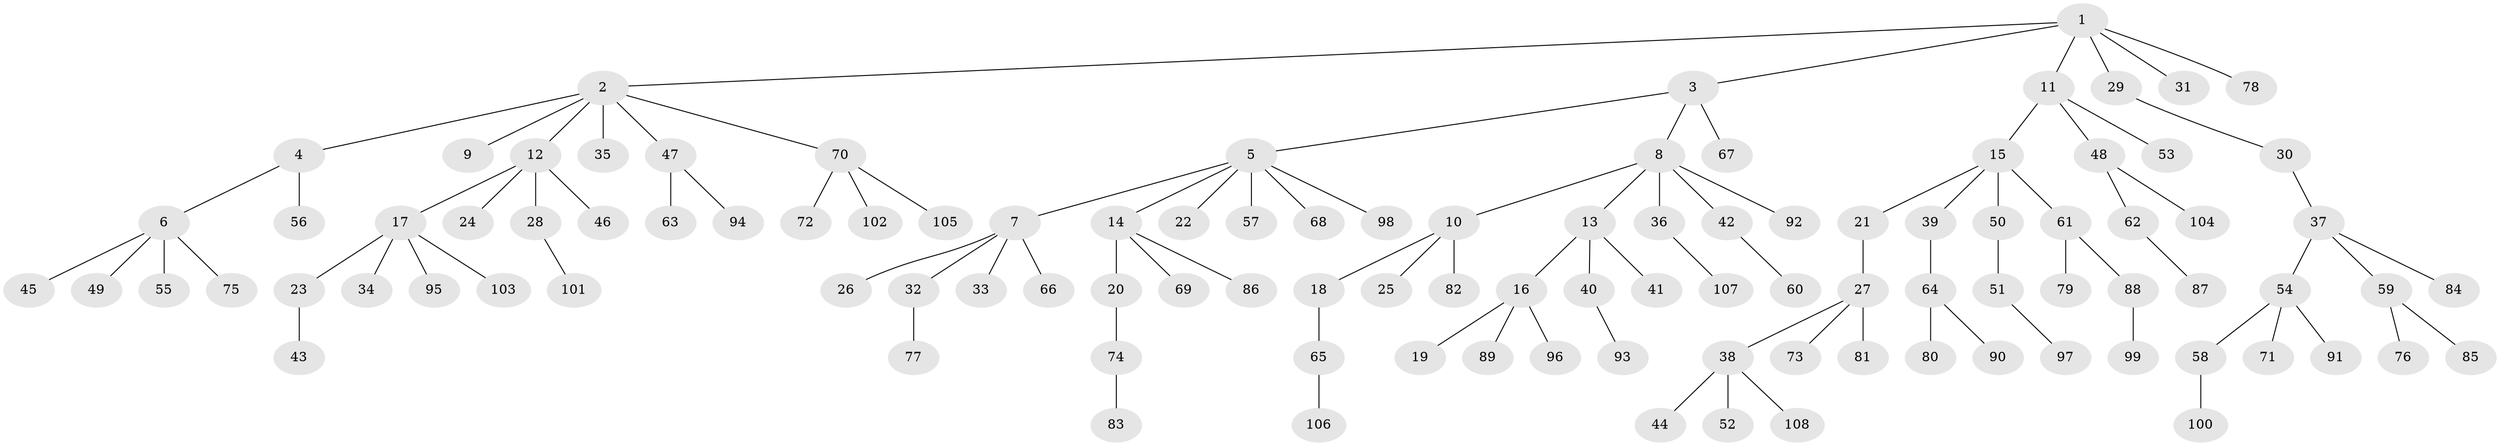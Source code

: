 // Generated by graph-tools (version 1.1) at 2025/53/03/09/25 04:53:36]
// undirected, 108 vertices, 107 edges
graph export_dot {
graph [start="1"]
  node [color=gray90,style=filled];
  1;
  2;
  3;
  4;
  5;
  6;
  7;
  8;
  9;
  10;
  11;
  12;
  13;
  14;
  15;
  16;
  17;
  18;
  19;
  20;
  21;
  22;
  23;
  24;
  25;
  26;
  27;
  28;
  29;
  30;
  31;
  32;
  33;
  34;
  35;
  36;
  37;
  38;
  39;
  40;
  41;
  42;
  43;
  44;
  45;
  46;
  47;
  48;
  49;
  50;
  51;
  52;
  53;
  54;
  55;
  56;
  57;
  58;
  59;
  60;
  61;
  62;
  63;
  64;
  65;
  66;
  67;
  68;
  69;
  70;
  71;
  72;
  73;
  74;
  75;
  76;
  77;
  78;
  79;
  80;
  81;
  82;
  83;
  84;
  85;
  86;
  87;
  88;
  89;
  90;
  91;
  92;
  93;
  94;
  95;
  96;
  97;
  98;
  99;
  100;
  101;
  102;
  103;
  104;
  105;
  106;
  107;
  108;
  1 -- 2;
  1 -- 3;
  1 -- 11;
  1 -- 29;
  1 -- 31;
  1 -- 78;
  2 -- 4;
  2 -- 9;
  2 -- 12;
  2 -- 35;
  2 -- 47;
  2 -- 70;
  3 -- 5;
  3 -- 8;
  3 -- 67;
  4 -- 6;
  4 -- 56;
  5 -- 7;
  5 -- 14;
  5 -- 22;
  5 -- 57;
  5 -- 68;
  5 -- 98;
  6 -- 45;
  6 -- 49;
  6 -- 55;
  6 -- 75;
  7 -- 26;
  7 -- 32;
  7 -- 33;
  7 -- 66;
  8 -- 10;
  8 -- 13;
  8 -- 36;
  8 -- 42;
  8 -- 92;
  10 -- 18;
  10 -- 25;
  10 -- 82;
  11 -- 15;
  11 -- 48;
  11 -- 53;
  12 -- 17;
  12 -- 24;
  12 -- 28;
  12 -- 46;
  13 -- 16;
  13 -- 40;
  13 -- 41;
  14 -- 20;
  14 -- 69;
  14 -- 86;
  15 -- 21;
  15 -- 39;
  15 -- 50;
  15 -- 61;
  16 -- 19;
  16 -- 89;
  16 -- 96;
  17 -- 23;
  17 -- 34;
  17 -- 95;
  17 -- 103;
  18 -- 65;
  20 -- 74;
  21 -- 27;
  23 -- 43;
  27 -- 38;
  27 -- 73;
  27 -- 81;
  28 -- 101;
  29 -- 30;
  30 -- 37;
  32 -- 77;
  36 -- 107;
  37 -- 54;
  37 -- 59;
  37 -- 84;
  38 -- 44;
  38 -- 52;
  38 -- 108;
  39 -- 64;
  40 -- 93;
  42 -- 60;
  47 -- 63;
  47 -- 94;
  48 -- 62;
  48 -- 104;
  50 -- 51;
  51 -- 97;
  54 -- 58;
  54 -- 71;
  54 -- 91;
  58 -- 100;
  59 -- 76;
  59 -- 85;
  61 -- 79;
  61 -- 88;
  62 -- 87;
  64 -- 80;
  64 -- 90;
  65 -- 106;
  70 -- 72;
  70 -- 102;
  70 -- 105;
  74 -- 83;
  88 -- 99;
}
